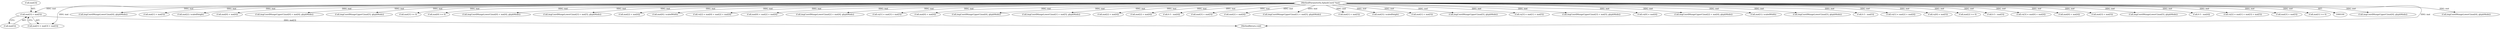 digraph "0_poppler_a9b8ab4657dec65b8b86c225d12c533ad7e984e2@pointer" {
"1000199" [label="(Call,mat[3] + mat[5])"];
"1000105" [label="(MethodParameterIn,SplashCoord *mat)"];
"1000375" [label="(Call,imgCoordMungeUpperC(mat[4], glyphMode))"];
"1000365" [label="(Call,imgCoordMungeLowerC(mat[4], glyphMode))"];
"1000459" [label="(Call,imgCoordMungeLowerC(mat[4], glyphMode))"];
"1000400" [label="(Call,mat[1] + mat[5])"];
"1000203" [label="(Call,mat[5])"];
"1001774" [label="(MethodReturn,void)"];
"1000566" [label="(Call,mat[2] / scaledHeight)"];
"1000357" [label="(Call,mat[0] + mat[4])"];
"1000195" [label="(Call,mat[1] + mat[3] + mat[5])"];
"1000356" [label="(Call,imgCoordMungeUpperC(mat[0] + mat[4], glyphMode))"];
"1000512" [label="(Call,imgCoordMungeUpperC(mat[5], glyphMode))"];
"1000105" [label="(MethodParameterIn,SplashCoord *mat)"];
"1000484" [label="(Call,mat[3] >= 0)"];
"1000199" [label="(Call,mat[3] + mat[5])"];
"1000347" [label="(Call,mat[0] >= 0)"];
"1000380" [label="(Call,imgCoordMungeLowerC(mat[0] + mat[4], glyphMode))"];
"1000517" [label="(Call,imgCoordMungeLowerC(mat[3] + mat[5], glyphMode))"];
"1000451" [label="(Call,mat[2] + mat[4])"];
"1000552" [label="(Call,mat[0] / scaledWidth)"];
"1000176" [label="(Call,vx[2] = mat[0] + mat[2] + mat[4])"];
"1000180" [label="(Call,mat[0] + mat[2] + mat[4])"];
"1000474" [label="(Call,imgCoordMungeLowerC(mat[2] + mat[4], glyphMode))"];
"1000165" [label="(Call,vy[1] = mat[3] + mat[5])"];
"1000210" [label="(Call,mat[0] + mat[4])"];
"1000469" [label="(Call,imgCoordMungeUpperC(mat[4], glyphMode))"];
"1000423" [label="(Call,imgCoordMungeLowerC(mat[1] + mat[5], glyphMode))"];
"1000184" [label="(Call,mat[2] + mat[4])"];
"1000475" [label="(Call,mat[2] + mat[4])"];
"1001682" [label="(Call,0.5 - mat[4])"];
"1000494" [label="(Call,mat[3] + mat[5])"];
"1000158" [label="(Call,mat[2] + mat[4])"];
"1000399" [label="(Call,imgCoordMungeUpperC(mat[1] + mat[5], glyphMode))"];
"1000424" [label="(Call,mat[1] + mat[5])"];
"1000573" [label="(Call,mat[3] / scaledHeight)"];
"1000221" [label="(Call,mat[1] + mat[5])"];
"1000418" [label="(Call,imgCoordMungeUpperC(mat[5], glyphMode))"];
"1000217" [label="(Call,vy[3] = mat[1] + mat[5])"];
"1000493" [label="(Call,imgCoordMungeUpperC(mat[3] + mat[5], glyphMode))"];
"1000140" [label="(Call,vx[0] = mat[4])"];
"1000450" [label="(Call,imgCoordMungeUpperC(mat[2] + mat[4], glyphMode))"];
"1000559" [label="(Call,mat[1] / scaledWidth)"];
"1000408" [label="(Call,imgCoordMungeLowerC(mat[5], glyphMode))"];
"1001693" [label="(Call,0.5 - mat[5])"];
"1000154" [label="(Call,vx[1] = mat[2] + mat[4])"];
"1000147" [label="(Call,vy[0] = mat[5])"];
"1000441" [label="(Call,mat[2] >= 0)"];
"1001667" [label="(Call,0.5 - mat[5])"];
"1000206" [label="(Call,vx[3] = mat[0] + mat[4])"];
"1000381" [label="(Call,mat[0] + mat[4])"];
"1000169" [label="(Call,mat[3] + mat[5])"];
"1000502" [label="(Call,imgCoordMungeLowerC(mat[5], glyphMode))"];
"1001656" [label="(Call,0.5 - mat[4])"];
"1000191" [label="(Call,vy[2] = mat[1] + mat[3] + mat[5])"];
"1000200" [label="(Call,mat[3])"];
"1000518" [label="(Call,mat[3] + mat[5])"];
"1000390" [label="(Call,mat[1] >= 0)"];
"1000199" -> "1000195"  [label="AST: "];
"1000199" -> "1000203"  [label="CFG: "];
"1000200" -> "1000199"  [label="AST: "];
"1000203" -> "1000199"  [label="AST: "];
"1000195" -> "1000199"  [label="CFG: "];
"1000199" -> "1001774"  [label="DDG: mat[3]"];
"1000105" -> "1000199"  [label="DDG: mat"];
"1000105" -> "1000100"  [label="AST: "];
"1000105" -> "1001774"  [label="DDG: mat"];
"1000105" -> "1000140"  [label="DDG: mat"];
"1000105" -> "1000147"  [label="DDG: mat"];
"1000105" -> "1000154"  [label="DDG: mat"];
"1000105" -> "1000158"  [label="DDG: mat"];
"1000105" -> "1000165"  [label="DDG: mat"];
"1000105" -> "1000169"  [label="DDG: mat"];
"1000105" -> "1000176"  [label="DDG: mat"];
"1000105" -> "1000180"  [label="DDG: mat"];
"1000105" -> "1000184"  [label="DDG: mat"];
"1000105" -> "1000191"  [label="DDG: mat"];
"1000105" -> "1000195"  [label="DDG: mat"];
"1000105" -> "1000206"  [label="DDG: mat"];
"1000105" -> "1000210"  [label="DDG: mat"];
"1000105" -> "1000217"  [label="DDG: mat"];
"1000105" -> "1000221"  [label="DDG: mat"];
"1000105" -> "1000347"  [label="DDG: mat"];
"1000105" -> "1000356"  [label="DDG: mat"];
"1000105" -> "1000357"  [label="DDG: mat"];
"1000105" -> "1000365"  [label="DDG: mat"];
"1000105" -> "1000375"  [label="DDG: mat"];
"1000105" -> "1000380"  [label="DDG: mat"];
"1000105" -> "1000381"  [label="DDG: mat"];
"1000105" -> "1000390"  [label="DDG: mat"];
"1000105" -> "1000399"  [label="DDG: mat"];
"1000105" -> "1000400"  [label="DDG: mat"];
"1000105" -> "1000408"  [label="DDG: mat"];
"1000105" -> "1000418"  [label="DDG: mat"];
"1000105" -> "1000423"  [label="DDG: mat"];
"1000105" -> "1000424"  [label="DDG: mat"];
"1000105" -> "1000441"  [label="DDG: mat"];
"1000105" -> "1000450"  [label="DDG: mat"];
"1000105" -> "1000451"  [label="DDG: mat"];
"1000105" -> "1000459"  [label="DDG: mat"];
"1000105" -> "1000469"  [label="DDG: mat"];
"1000105" -> "1000474"  [label="DDG: mat"];
"1000105" -> "1000475"  [label="DDG: mat"];
"1000105" -> "1000484"  [label="DDG: mat"];
"1000105" -> "1000493"  [label="DDG: mat"];
"1000105" -> "1000494"  [label="DDG: mat"];
"1000105" -> "1000502"  [label="DDG: mat"];
"1000105" -> "1000512"  [label="DDG: mat"];
"1000105" -> "1000517"  [label="DDG: mat"];
"1000105" -> "1000518"  [label="DDG: mat"];
"1000105" -> "1000552"  [label="DDG: mat"];
"1000105" -> "1000559"  [label="DDG: mat"];
"1000105" -> "1000566"  [label="DDG: mat"];
"1000105" -> "1000573"  [label="DDG: mat"];
"1000105" -> "1001656"  [label="DDG: mat"];
"1000105" -> "1001667"  [label="DDG: mat"];
"1000105" -> "1001682"  [label="DDG: mat"];
"1000105" -> "1001693"  [label="DDG: mat"];
}
